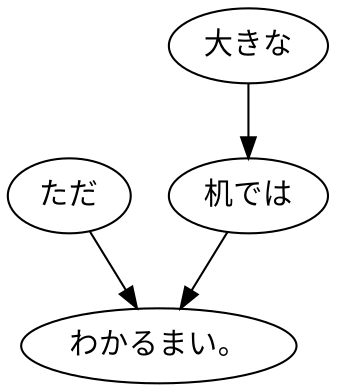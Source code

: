 digraph graph5606 {
	node0 [label="ただ"];
	node1 [label="大きな"];
	node2 [label="机では"];
	node3 [label="わかるまい。"];
	node0 -> node3;
	node1 -> node2;
	node2 -> node3;
}
